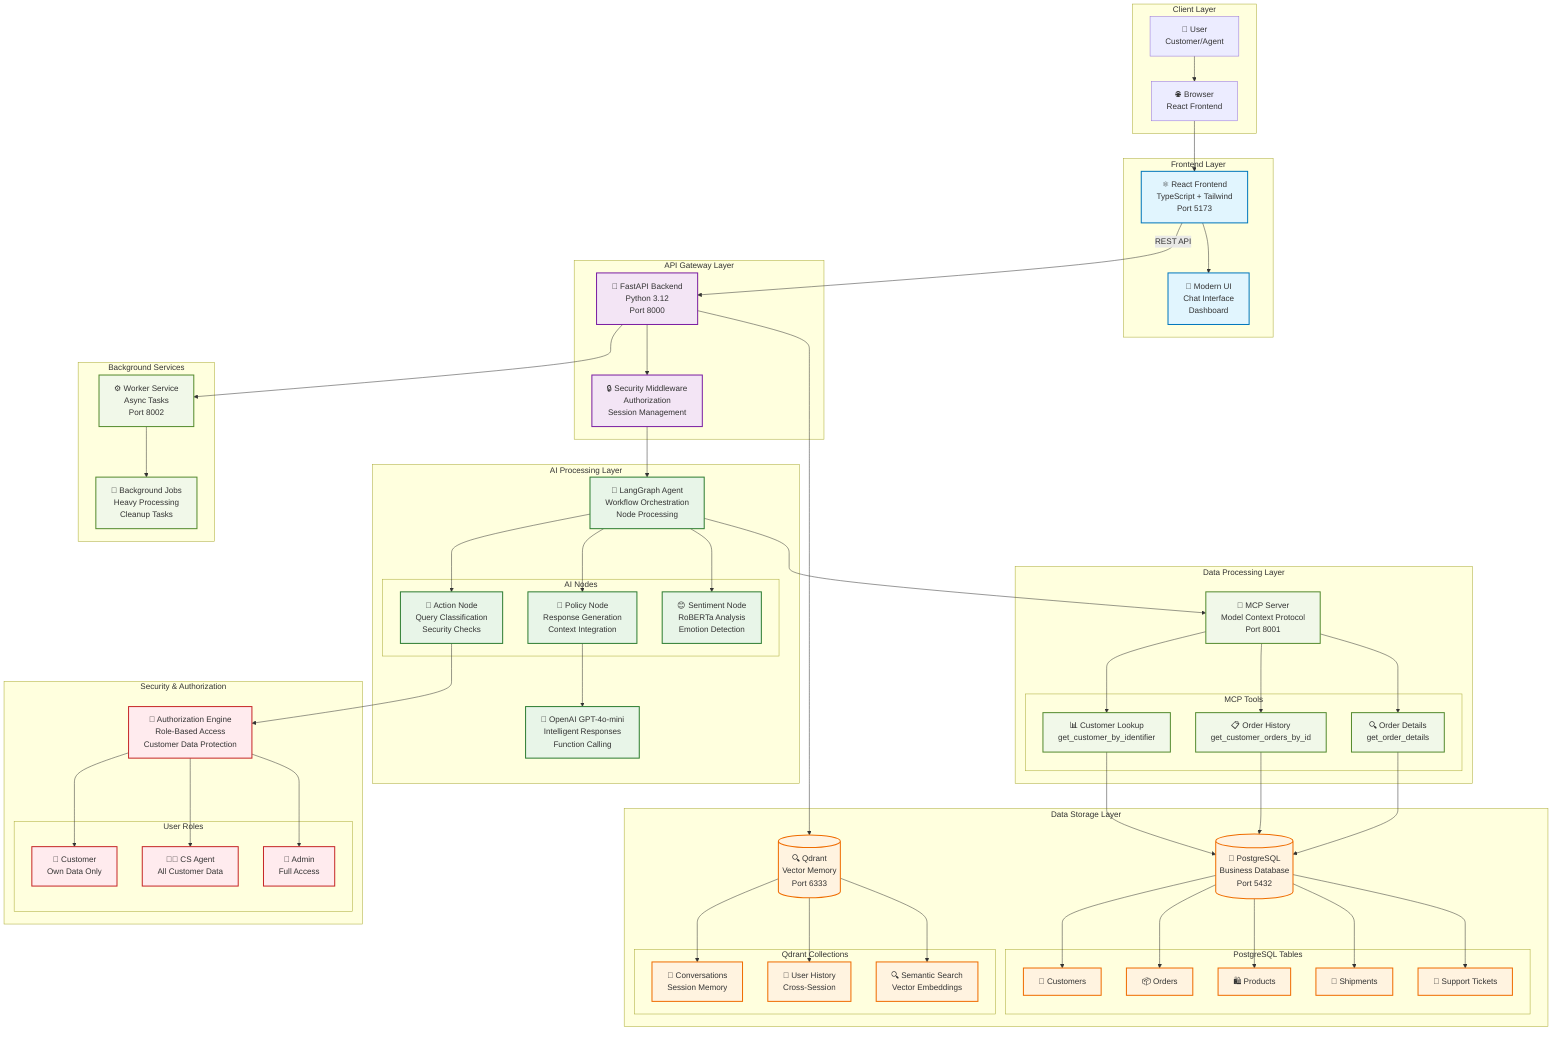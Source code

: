 graph TB
    subgraph "Client Layer"
        U[👤 User<br/>Customer/Agent]
        B[🌐 Browser<br/>React Frontend]
    end

    subgraph "Frontend Layer"
        FE[⚛️ React Frontend<br/>TypeScript + Tailwind<br/>Port 5173]
        UI[🎨 Modern UI<br/>Chat Interface<br/>Dashboard]
    end

    subgraph "API Gateway Layer"
        BE[🚀 FastAPI Backend<br/>Python 3.12<br/>Port 8000]
        MW[🔒 Security Middleware<br/>Authorization<br/>Session Management]
    end

    subgraph "AI Processing Layer"
        LG[🤖 LangGraph Agent<br/>Workflow Orchestration<br/>Node Processing]

        subgraph "AI Nodes"
            AN[📝 Action Node<br/>Query Classification<br/>Security Checks]
            PN[💬 Policy Node<br/>Response Generation<br/>Context Integration]
            SN[😊 Sentiment Node<br/>RoBERTa Analysis<br/>Emotion Detection]
        end

        OAI[🧠 OpenAI GPT-4o-mini<br/>Intelligent Responses<br/>Function Calling]
    end

    subgraph "Data Processing Layer"
        MCP[🔧 MCP Server<br/>Model Context Protocol<br/>Port 8001]

        subgraph "MCP Tools"
            T1[📊 Customer Lookup<br/>get_customer_by_identifier]
            T2[📋 Order History<br/>get_customer_orders_by_id]
            T3[🔍 Order Details<br/>get_order_details]
        end
    end

    subgraph "Data Storage Layer"
        PG[(🐘 PostgreSQL<br/>Business Database<br/>Port 5432)]
        QD[(🔍 Qdrant<br/>Vector Memory<br/>Port 6333)]

        subgraph "PostgreSQL Tables"
            C[👥 Customers]
            O[📦 Orders]
            P[🛍️ Products]
            S[🚚 Shipments]
            T[🎫 Support Tickets]
        end

        subgraph "Qdrant Collections"
            CM[💭 Conversations<br/>Session Memory]
            UH[👤 User History<br/>Cross-Session]
            SM[🔍 Semantic Search<br/>Vector Embeddings]
        end
    end

    subgraph "Background Services"
        WK[⚙️ Worker Service<br/>Async Tasks<br/>Port 8002]
        BG[🔄 Background Jobs<br/>Heavy Processing<br/>Cleanup Tasks]
    end

    subgraph "Security & Authorization"
        AUTH[🔐 Authorization Engine<br/>Role-Based Access<br/>Customer Data Protection]

        subgraph "User Roles"
            CUST[👤 Customer<br/>Own Data Only]
            CSA[👨‍💼 CS Agent<br/>All Customer Data]
            ADMIN[👑 Admin<br/>Full Access]
        end
    end

    %% User Flow
    U --> B
    B --> FE
    FE --> UI

    %% API Flow
    FE -->|REST API| BE
    BE --> MW
    MW --> LG

    %% AI Processing Flow
    LG --> AN
    LG --> PN
    LG --> SN
    AN --> AUTH
    PN --> OAI

    %% Data Access Flow
    LG --> MCP
    MCP --> T1
    MCP --> T2
    MCP --> T3
    T1 --> PG
    T2 --> PG
    T3 --> PG

    %% Database Connections
    PG --> C
    PG --> O
    PG --> P
    PG --> S
    PG --> T

    %% Memory Management
    BE --> QD
    QD --> CM
    QD --> UH
    QD --> SM

    %% Background Processing
    BE --> WK
    WK --> BG

    %% Security
    AUTH --> CUST
    AUTH --> CSA
    AUTH --> ADMIN

    %% Styling
    classDef frontend fill:#e1f5fe,stroke:#0277bd,stroke-width:2px
    classDef backend fill:#f3e5f5,stroke:#7b1fa2,stroke-width:2px
    classDef ai fill:#e8f5e8,stroke:#2e7d32,stroke-width:2px
    classDef database fill:#fff3e0,stroke:#ef6c00,stroke-width:2px
    classDef security fill:#ffebee,stroke:#c62828,stroke-width:2px
    classDef service fill:#f1f8e9,stroke:#558b2f,stroke-width:2px

    class FE,UI frontend
    class BE,MW backend
    class LG,AN,PN,SN,OAI ai
    class PG,QD,C,O,P,S,T,CM,UH,SM database
    class AUTH,CUST,CSA,ADMIN security
    class MCP,T1,T2,T3,WK,BG service